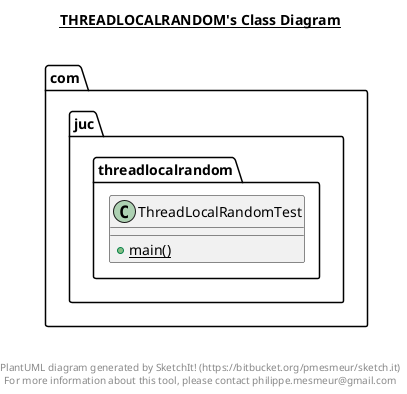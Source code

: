 @startuml

title __THREADLOCALRANDOM's Class Diagram__\n

  namespace com.juc.threadlocalrandom {
    class com.juc.threadlocalrandom.ThreadLocalRandomTest {
        {static} + main()
    }
  }
  



right footer


PlantUML diagram generated by SketchIt! (https://bitbucket.org/pmesmeur/sketch.it)
For more information about this tool, please contact philippe.mesmeur@gmail.com
endfooter

@enduml
